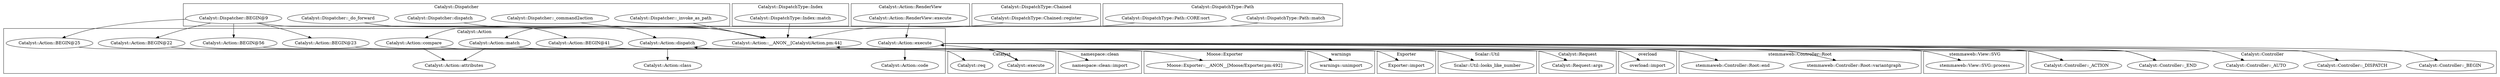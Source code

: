 digraph {
graph [overlap=false]
subgraph cluster_Catalyst_Dispatcher {
	label="Catalyst::Dispatcher";
	"Catalyst::Dispatcher::BEGIN@9";
	"Catalyst::Dispatcher::_invoke_as_path";
	"Catalyst::Dispatcher::_do_forward";
	"Catalyst::Dispatcher::_command2action";
	"Catalyst::Dispatcher::dispatch";
}
subgraph cluster_Catalyst {
	label="Catalyst";
	"Catalyst::execute";
	"Catalyst::req";
}
subgraph cluster_Catalyst_DispatchType_Index {
	label="Catalyst::DispatchType::Index";
	"Catalyst::DispatchType::Index::match";
}
subgraph cluster_Catalyst_Request {
	label="Catalyst::Request";
	"Catalyst::Request::args";
}
subgraph cluster_Scalar_Util {
	label="Scalar::Util";
	"Scalar::Util::looks_like_number";
}
subgraph cluster_Catalyst_Action {
	label="Catalyst::Action";
	"Catalyst::Action::BEGIN@25";
	"Catalyst::Action::attributes";
	"Catalyst::Action::class";
	"Catalyst::Action::BEGIN@22";
	"Catalyst::Action::BEGIN@56";
	"Catalyst::Action::dispatch";
	"Catalyst::Action::BEGIN@23";
	"Catalyst::Action::compare";
	"Catalyst::Action::code";
	"Catalyst::Action::match";
	"Catalyst::Action::BEGIN@41";
	"Catalyst::Action::execute";
	"Catalyst::Action::__ANON__[Catalyst/Action.pm:44]";
}
subgraph cluster_namespace_clean {
	label="namespace::clean";
	"namespace::clean::import";
}
subgraph cluster_Catalyst_Action_RenderView {
	label="Catalyst::Action::RenderView";
	"Catalyst::Action::RenderView::execute";
}
subgraph cluster_warnings {
	label="warnings";
	"warnings::unimport";
}
subgraph cluster_Catalyst_DispatchType_Chained {
	label="Catalyst::DispatchType::Chained";
	"Catalyst::DispatchType::Chained::register";
}
subgraph cluster_Catalyst_DispatchType_Path {
	label="Catalyst::DispatchType::Path";
	"Catalyst::DispatchType::Path::CORE:sort";
	"Catalyst::DispatchType::Path::match";
}
subgraph cluster_stemmaweb_Controller_Root {
	label="stemmaweb::Controller::Root";
	"stemmaweb::Controller::Root::variantgraph";
	"stemmaweb::Controller::Root::end";
}
subgraph cluster_stemmaweb_View_SVG {
	label="stemmaweb::View::SVG";
	"stemmaweb::View::SVG::process";
}
subgraph cluster_Exporter {
	label="Exporter";
	"Exporter::import";
}
subgraph cluster_Catalyst_Controller {
	label="Catalyst::Controller";
	"Catalyst::Controller::_BEGIN";
	"Catalyst::Controller::_ACTION";
	"Catalyst::Controller::_DISPATCH";
	"Catalyst::Controller::_AUTO";
	"Catalyst::Controller::_END";
}
subgraph cluster_overload {
	label="overload";
	"overload::import";
}
subgraph cluster_Moose_Exporter {
	label="Moose::Exporter";
	"Moose::Exporter::__ANON__[Moose/Exporter.pm:492]";
}
"Catalyst::Action::execute" -> "stemmaweb::Controller::Root::end";
"Catalyst::Action::execute" -> "Catalyst::Controller::_ACTION";
"Catalyst::Action::BEGIN@41" -> "overload::import";
"Catalyst::Action::execute" -> "Catalyst::Action::code";
"Catalyst::Dispatcher::BEGIN@9" -> "Catalyst::Action::BEGIN@22";
"Catalyst::Action::compare" -> "Scalar::Util::looks_like_number";
"Catalyst::Dispatcher::BEGIN@9" -> "Catalyst::Action::BEGIN@41";
"Catalyst::Dispatcher::BEGIN@9" -> "Catalyst::Action::BEGIN@25";
"Catalyst::Action::execute" -> "stemmaweb::Controller::Root::variantgraph";
"Catalyst::Action::dispatch" -> "Catalyst::execute";
"Catalyst::Action::execute" -> "Catalyst::Controller::_AUTO";
"Catalyst::Action::execute" -> "stemmaweb::View::SVG::process";
"Catalyst::Action::BEGIN@25" -> "namespace::clean::import";
"Catalyst::Controller::_ACTION" -> "Catalyst::Action::dispatch";
"Catalyst::Dispatcher::_do_forward" -> "Catalyst::Action::dispatch";
"Catalyst::Controller::_END" -> "Catalyst::Action::dispatch";
"Catalyst::Action::BEGIN@22" -> "Moose::Exporter::__ANON__[Moose/Exporter.pm:492]";
"Catalyst::Action::dispatch" -> "Catalyst::Action::class";
"Catalyst::Action::execute" -> "Catalyst::Controller::_END";
"Catalyst::Action::compare" -> "Catalyst::Action::attributes";
"Catalyst::Action::match" -> "Catalyst::Action::attributes";
"Catalyst::Action::BEGIN@23" -> "Exporter::import";
"Catalyst::DispatchType::Chained::register" -> "Catalyst::Action::__ANON__[Catalyst/Action.pm:44]";
"Catalyst::DispatchType::Index::match" -> "Catalyst::Action::__ANON__[Catalyst/Action.pm:44]";
"Catalyst::Dispatcher::_invoke_as_path" -> "Catalyst::Action::__ANON__[Catalyst/Action.pm:44]";
"Catalyst::Dispatcher::_do_forward" -> "Catalyst::Action::__ANON__[Catalyst/Action.pm:44]";
"Catalyst::Controller::_END" -> "Catalyst::Action::__ANON__[Catalyst/Action.pm:44]";
"Catalyst::Dispatcher::_command2action" -> "Catalyst::Action::__ANON__[Catalyst/Action.pm:44]";
"Catalyst::Dispatcher::dispatch" -> "Catalyst::Action::__ANON__[Catalyst/Action.pm:44]";
"Catalyst::Action::execute" -> "Catalyst::Controller::_BEGIN";
"Catalyst::Dispatcher::BEGIN@9" -> "Catalyst::Action::BEGIN@56";
"Catalyst::DispatchType::Path::match" -> "Catalyst::Action::match";
"Catalyst::Action::RenderView::execute" -> "Catalyst::Action::execute";
"Catalyst::execute" -> "Catalyst::Action::execute";
"Catalyst::Action::BEGIN@56" -> "warnings::unimport";
"Catalyst::DispatchType::Path::CORE:sort" -> "Catalyst::Action::compare";
"Catalyst::Dispatcher::BEGIN@9" -> "Catalyst::Action::BEGIN@23";
"Catalyst::Action::execute" -> "Catalyst::Controller::_DISPATCH";
"Catalyst::Action::match" -> "Catalyst::Request::args";
"Catalyst::Action::match" -> "Catalyst::req";
}
